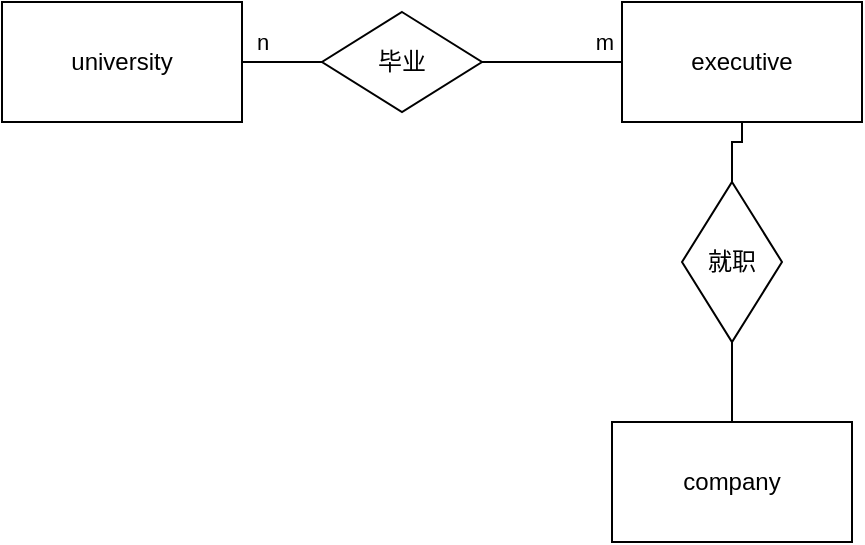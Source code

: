 <mxfile version="24.2.5" type="github">
  <diagram id="R2lEEEUBdFMjLlhIrx00" name="Page-1">
    <mxGraphModel dx="1042" dy="569" grid="1" gridSize="10" guides="1" tooltips="1" connect="1" arrows="1" fold="1" page="1" pageScale="1" pageWidth="850" pageHeight="1100" math="0" shadow="0" extFonts="Permanent Marker^https://fonts.googleapis.com/css?family=Permanent+Marker">
      <root>
        <mxCell id="0" />
        <mxCell id="1" parent="0" />
        <mxCell id="xoI1BLcpr9TrfaPX8YL6-6" style="edgeStyle=orthogonalEdgeStyle;rounded=0;orthogonalLoop=1;jettySize=auto;html=1;endArrow=none;endFill=0;" edge="1" parent="1" source="xoI1BLcpr9TrfaPX8YL6-1" target="xoI1BLcpr9TrfaPX8YL6-5">
          <mxGeometry relative="1" as="geometry" />
        </mxCell>
        <mxCell id="xoI1BLcpr9TrfaPX8YL6-8" value="n" style="edgeLabel;html=1;align=center;verticalAlign=middle;resizable=0;points=[];" vertex="1" connectable="0" parent="xoI1BLcpr9TrfaPX8YL6-6">
          <mxGeometry x="0.08" y="-1" relative="1" as="geometry">
            <mxPoint x="-12" y="-11" as="offset" />
          </mxGeometry>
        </mxCell>
        <mxCell id="xoI1BLcpr9TrfaPX8YL6-1" value="university" style="rounded=0;whiteSpace=wrap;html=1;" vertex="1" parent="1">
          <mxGeometry x="120" y="180" width="120" height="60" as="geometry" />
        </mxCell>
        <mxCell id="xoI1BLcpr9TrfaPX8YL6-7" style="edgeStyle=orthogonalEdgeStyle;rounded=0;orthogonalLoop=1;jettySize=auto;html=1;endArrow=none;endFill=0;" edge="1" parent="1" source="xoI1BLcpr9TrfaPX8YL6-2" target="xoI1BLcpr9TrfaPX8YL6-5">
          <mxGeometry relative="1" as="geometry" />
        </mxCell>
        <mxCell id="xoI1BLcpr9TrfaPX8YL6-10" value="m" style="edgeLabel;html=1;align=center;verticalAlign=middle;resizable=0;points=[];" vertex="1" connectable="0" parent="xoI1BLcpr9TrfaPX8YL6-7">
          <mxGeometry x="0.22" y="3" relative="1" as="geometry">
            <mxPoint x="33" y="-13" as="offset" />
          </mxGeometry>
        </mxCell>
        <mxCell id="xoI1BLcpr9TrfaPX8YL6-2" value="executive" style="rounded=0;whiteSpace=wrap;html=1;" vertex="1" parent="1">
          <mxGeometry x="430" y="180" width="120" height="60" as="geometry" />
        </mxCell>
        <mxCell id="xoI1BLcpr9TrfaPX8YL6-3" value="company" style="rounded=0;whiteSpace=wrap;html=1;" vertex="1" parent="1">
          <mxGeometry x="425" y="390" width="120" height="60" as="geometry" />
        </mxCell>
        <mxCell id="xoI1BLcpr9TrfaPX8YL6-5" value="毕业" style="rhombus;whiteSpace=wrap;html=1;" vertex="1" parent="1">
          <mxGeometry x="280" y="185" width="80" height="50" as="geometry" />
        </mxCell>
        <mxCell id="xoI1BLcpr9TrfaPX8YL6-13" style="edgeStyle=orthogonalEdgeStyle;rounded=0;orthogonalLoop=1;jettySize=auto;html=1;entryX=0.5;entryY=1;entryDx=0;entryDy=0;endArrow=none;endFill=0;" edge="1" parent="1" source="xoI1BLcpr9TrfaPX8YL6-12" target="xoI1BLcpr9TrfaPX8YL6-2">
          <mxGeometry relative="1" as="geometry" />
        </mxCell>
        <mxCell id="xoI1BLcpr9TrfaPX8YL6-14" style="edgeStyle=orthogonalEdgeStyle;rounded=0;orthogonalLoop=1;jettySize=auto;html=1;endArrow=none;endFill=0;" edge="1" parent="1" source="xoI1BLcpr9TrfaPX8YL6-12" target="xoI1BLcpr9TrfaPX8YL6-3">
          <mxGeometry relative="1" as="geometry" />
        </mxCell>
        <mxCell id="xoI1BLcpr9TrfaPX8YL6-12" value="就职" style="rhombus;whiteSpace=wrap;html=1;" vertex="1" parent="1">
          <mxGeometry x="460" y="270" width="50" height="80" as="geometry" />
        </mxCell>
      </root>
    </mxGraphModel>
  </diagram>
</mxfile>
